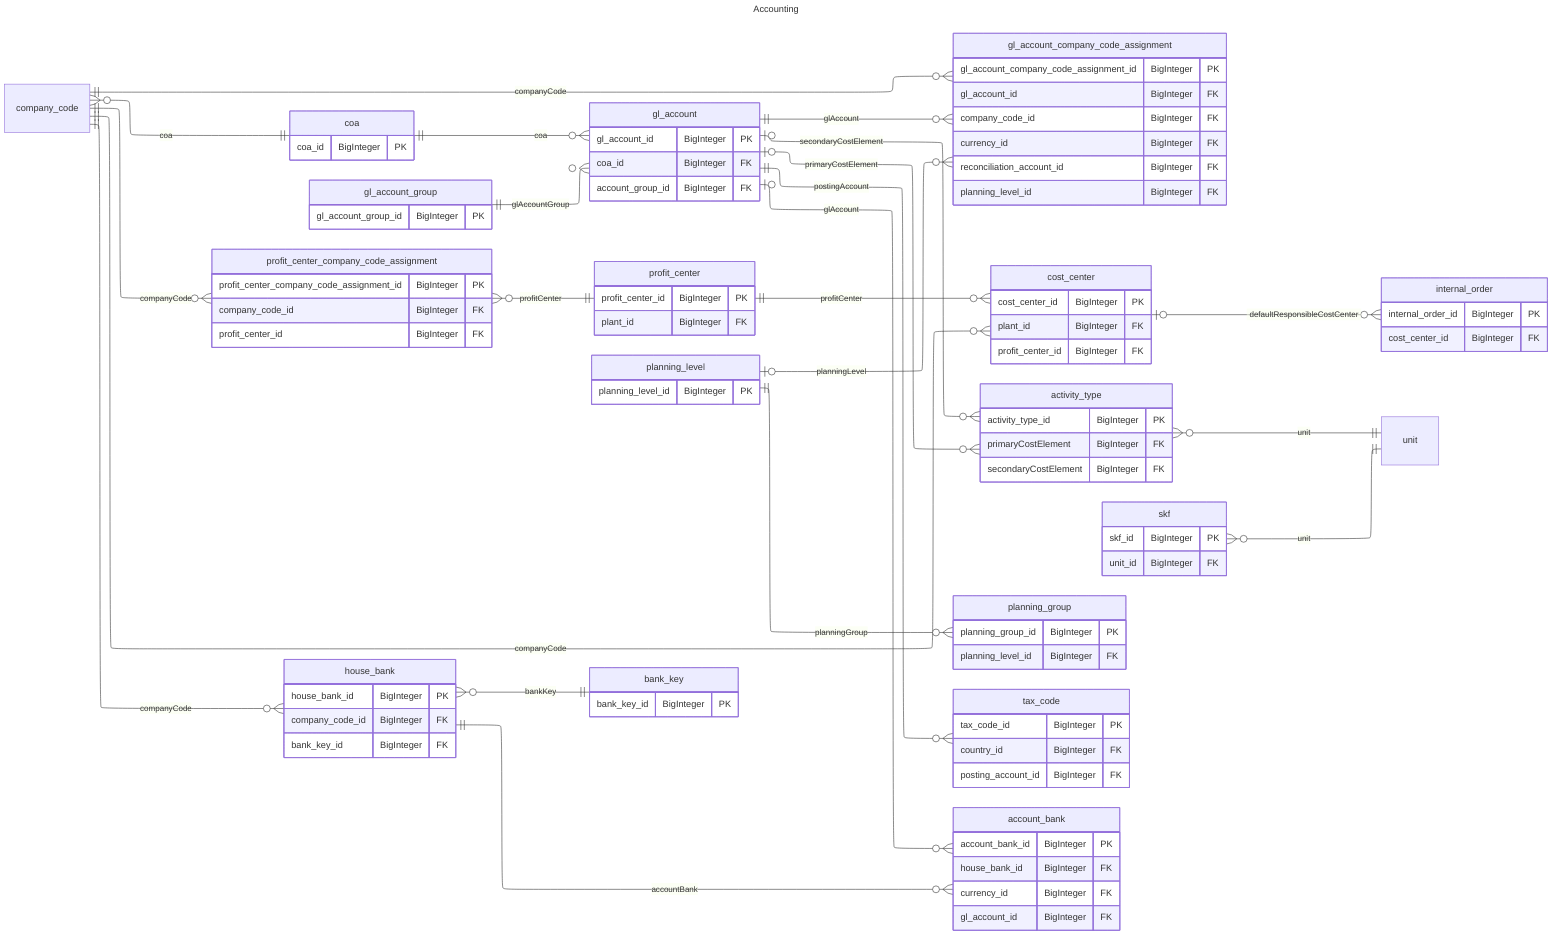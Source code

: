 ---
title: Accounting
config:
  layout: elk
---
erDiagram
    direction lr

    coa {
        coa_id BigInteger PK
    }
    gl_account_group {
        gl_account_group_id BigInteger PK
    }
    gl_account {
        gl_account_id BigInteger PK
        coa_id BigInteger FK
        account_group_id BigInteger FK
    }
    gl_account_company_code_assignment {
        gl_account_company_code_assignment_id BigInteger PK
        gl_account_id BigInteger FK
        company_code_id BigInteger FK
        currency_id BigInteger FK
        reconciliation_account_id BigInteger FK
        planning_level_id BigInteger FK
    }
    cost_center {
        cost_center_id BigInteger PK
        plant_id BigInteger FK
        profit_center_id BigInteger FK
    }
    profit_center {
        profit_center_id BigInteger PK
        plant_id BigInteger FK
    }
    profit_center_company_code_assignment {
        profit_center_company_code_assignment_id BigInteger PK
        company_code_id BigInteger FK
        profit_center_id BigInteger FK
    }
    internal_order {
        internal_order_id BigInteger PK
        cost_center_id BigInteger FK
    }
    activity_type {
        activity_type_id BigInteger PK
        primaryCostElement BigInteger FK
        secondaryCostElement BigInteger FK
    }
    skf {
        skf_id BigInteger PK
        unit_id BigInteger FK
    }
    planning_level {
        planning_level_id BigInteger PK
    }
    planning_group {
        planning_group_id BigInteger PK
        planning_level_id BigInteger FK
    }
    tax_code {
        tax_code_id BigInteger PK
        country_id BigInteger FK
        posting_account_id BigInteger FK

    }
    house_bank {
        house_bank_id BigInteger PK
        company_code_id BigInteger FK
        bank_key_id BigInteger FK
    }
    account_bank {
        account_bank_id BigInteger PK
        house_bank_id BigInteger FK
        currency_id BigInteger FK
        gl_account_id BigInteger FK
    }
    bank_key {
        bank_key_id BigInteger PK
    }
    %% %%
    %% payment_term {
    %%     payment_term_id BigInteger PK
    %% }
    %% payment_method {
    %%     payment_method BigInteger PK
    %% }
    %% document_type {
    %%     document_type_id BigInteger PK
    %% }
    %% tax_category {
    %%     tax_category_id BigInteger PK
    %% }
    %% tax_classification {
    %%     tax_classification_id BigInteger PK
    %% }


    %% CONTROLLING AREA
    company_code ||--o{ cost_center : "companyCode"
    profit_center ||--o{ cost_center : "profitCenter"

    %% ACTIVITY TYPE
    activity_type }o--|| unit  : "unit"

    %% GL ACCOUNT
    gl_account_group ||--o{  gl_account: "glAccountGroup"
    coa ||--o{  gl_account: "coa"
    gl_account ||--o{ gl_account_company_code_assignment : "glAccount"
    company_code ||--o{ gl_account_company_code_assignment : "companyCode"
    planning_level |o--o{ gl_account_company_code_assignment: "planningLevel"
    gl_account |o--o{ activity_type : "primaryCostElement"
    gl_account |o--o{ activity_type : "secondaryCostElement"

    %% INTERNAL ORDER
    cost_center |o--o{ internal_order : "defaultResponsibleCostCenter"

    %% TAX CONFIGURATION
    gl_account ||--o{ tax_code  : "postingAccount"

    %% PLANNING
    planning_level ||--o{ planning_group : "planningGroup"

    %% SKF
    skf }o--|| unit: "unit"

    company_code ||--o{ profit_center_company_code_assignment: "companyCode"
    profit_center_company_code_assignment }o--|| profit_center: "profitCenter"

    company_code }o--|| coa : "coa"
    company_code ||--o{ house_bank : "companyCode"
    house_bank }o--|| bank_key : "bankKey"
    house_bank ||--o{ account_bank : "accountBank"
    gl_account |o--o{ account_bank : "glAccount"